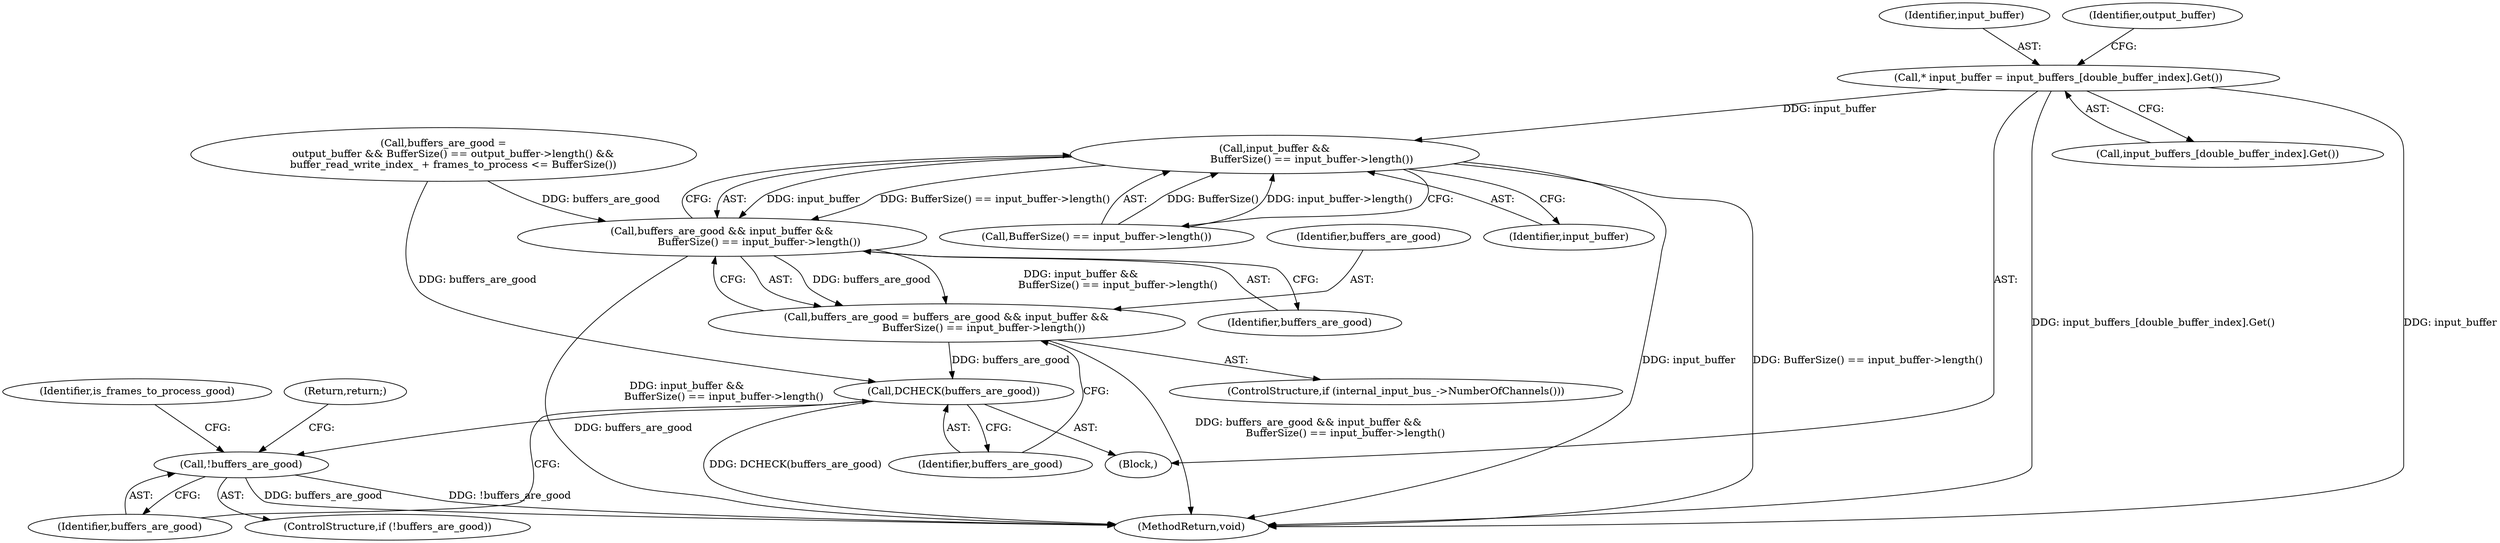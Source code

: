 digraph "0_Chrome_783c28d59c4c748ef9b787d4717882c90c5b227b@pointer" {
"1000136" [label="(Call,* input_buffer = input_buffers_[double_buffer_index].Get())"];
"1000167" [label="(Call,input_buffer &&\n                       BufferSize() == input_buffer->length())"];
"1000165" [label="(Call,buffers_are_good && input_buffer &&\n                       BufferSize() == input_buffer->length())"];
"1000163" [label="(Call,buffers_are_good = buffers_are_good && input_buffer &&\n                       BufferSize() == input_buffer->length())"];
"1000172" [label="(Call,DCHECK(buffers_are_good))"];
"1000175" [label="(Call,!buffers_are_good)"];
"1000172" [label="(Call,DCHECK(buffers_are_good))"];
"1000165" [label="(Call,buffers_are_good && input_buffer &&\n                       BufferSize() == input_buffer->length())"];
"1000161" [label="(ControlStructure,if (internal_input_bus_->NumberOfChannels()))"];
"1000137" [label="(Identifier,input_buffer)"];
"1000304" [label="(MethodReturn,void)"];
"1000175" [label="(Call,!buffers_are_good)"];
"1000164" [label="(Identifier,buffers_are_good)"];
"1000168" [label="(Identifier,input_buffer)"];
"1000163" [label="(Call,buffers_are_good = buffers_are_good && input_buffer &&\n                       BufferSize() == input_buffer->length())"];
"1000176" [label="(Identifier,buffers_are_good)"];
"1000136" [label="(Call,* input_buffer = input_buffers_[double_buffer_index].Get())"];
"1000177" [label="(Return,return;)"];
"1000166" [label="(Identifier,buffers_are_good)"];
"1000180" [label="(Identifier,is_frames_to_process_good)"];
"1000167" [label="(Call,input_buffer &&\n                       BufferSize() == input_buffer->length())"];
"1000148" [label="(Call,buffers_are_good =\n      output_buffer && BufferSize() == output_buffer->length() &&\n      buffer_read_write_index_ + frames_to_process <= BufferSize())"];
"1000138" [label="(Call,input_buffers_[double_buffer_index].Get())"];
"1000174" [label="(ControlStructure,if (!buffers_are_good))"];
"1000169" [label="(Call,BufferSize() == input_buffer->length())"];
"1000173" [label="(Identifier,buffers_are_good)"];
"1000141" [label="(Identifier,output_buffer)"];
"1000102" [label="(Block,)"];
"1000136" -> "1000102"  [label="AST: "];
"1000136" -> "1000138"  [label="CFG: "];
"1000137" -> "1000136"  [label="AST: "];
"1000138" -> "1000136"  [label="AST: "];
"1000141" -> "1000136"  [label="CFG: "];
"1000136" -> "1000304"  [label="DDG: input_buffers_[double_buffer_index].Get()"];
"1000136" -> "1000304"  [label="DDG: input_buffer"];
"1000136" -> "1000167"  [label="DDG: input_buffer"];
"1000167" -> "1000165"  [label="AST: "];
"1000167" -> "1000168"  [label="CFG: "];
"1000167" -> "1000169"  [label="CFG: "];
"1000168" -> "1000167"  [label="AST: "];
"1000169" -> "1000167"  [label="AST: "];
"1000165" -> "1000167"  [label="CFG: "];
"1000167" -> "1000304"  [label="DDG: input_buffer"];
"1000167" -> "1000304"  [label="DDG: BufferSize() == input_buffer->length()"];
"1000167" -> "1000165"  [label="DDG: input_buffer"];
"1000167" -> "1000165"  [label="DDG: BufferSize() == input_buffer->length()"];
"1000169" -> "1000167"  [label="DDG: BufferSize()"];
"1000169" -> "1000167"  [label="DDG: input_buffer->length()"];
"1000165" -> "1000163"  [label="AST: "];
"1000165" -> "1000166"  [label="CFG: "];
"1000166" -> "1000165"  [label="AST: "];
"1000163" -> "1000165"  [label="CFG: "];
"1000165" -> "1000304"  [label="DDG: input_buffer &&\n                       BufferSize() == input_buffer->length()"];
"1000165" -> "1000163"  [label="DDG: buffers_are_good"];
"1000165" -> "1000163"  [label="DDG: input_buffer &&\n                       BufferSize() == input_buffer->length()"];
"1000148" -> "1000165"  [label="DDG: buffers_are_good"];
"1000163" -> "1000161"  [label="AST: "];
"1000164" -> "1000163"  [label="AST: "];
"1000173" -> "1000163"  [label="CFG: "];
"1000163" -> "1000304"  [label="DDG: buffers_are_good && input_buffer &&\n                       BufferSize() == input_buffer->length()"];
"1000163" -> "1000172"  [label="DDG: buffers_are_good"];
"1000172" -> "1000102"  [label="AST: "];
"1000172" -> "1000173"  [label="CFG: "];
"1000173" -> "1000172"  [label="AST: "];
"1000176" -> "1000172"  [label="CFG: "];
"1000172" -> "1000304"  [label="DDG: DCHECK(buffers_are_good)"];
"1000148" -> "1000172"  [label="DDG: buffers_are_good"];
"1000172" -> "1000175"  [label="DDG: buffers_are_good"];
"1000175" -> "1000174"  [label="AST: "];
"1000175" -> "1000176"  [label="CFG: "];
"1000176" -> "1000175"  [label="AST: "];
"1000177" -> "1000175"  [label="CFG: "];
"1000180" -> "1000175"  [label="CFG: "];
"1000175" -> "1000304"  [label="DDG: buffers_are_good"];
"1000175" -> "1000304"  [label="DDG: !buffers_are_good"];
}
